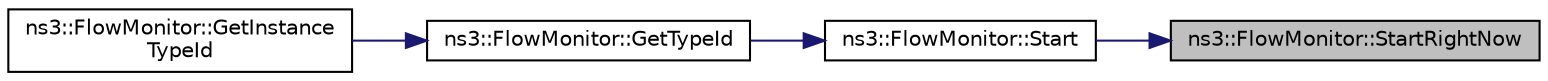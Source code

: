 digraph "ns3::FlowMonitor::StartRightNow"
{
 // LATEX_PDF_SIZE
  edge [fontname="Helvetica",fontsize="10",labelfontname="Helvetica",labelfontsize="10"];
  node [fontname="Helvetica",fontsize="10",shape=record];
  rankdir="RL";
  Node1 [label="ns3::FlowMonitor::StartRightNow",height=0.2,width=0.4,color="black", fillcolor="grey75", style="filled", fontcolor="black",tooltip="Begin monitoring flows right now"];
  Node1 -> Node2 [dir="back",color="midnightblue",fontsize="10",style="solid",fontname="Helvetica"];
  Node2 [label="ns3::FlowMonitor::Start",height=0.2,width=0.4,color="black", fillcolor="white", style="filled",URL="$classns3_1_1_flow_monitor.html#a32cb7ddc6d0956518a59f7ed91de7f6d",tooltip="Set the time, counting from the current time, from which to start monitoring flows."];
  Node2 -> Node3 [dir="back",color="midnightblue",fontsize="10",style="solid",fontname="Helvetica"];
  Node3 [label="ns3::FlowMonitor::GetTypeId",height=0.2,width=0.4,color="black", fillcolor="white", style="filled",URL="$classns3_1_1_flow_monitor.html#af008c9694678b4e7a1a7d979e71a7c1d",tooltip="Get the type ID."];
  Node3 -> Node4 [dir="back",color="midnightblue",fontsize="10",style="solid",fontname="Helvetica"];
  Node4 [label="ns3::FlowMonitor::GetInstance\lTypeId",height=0.2,width=0.4,color="black", fillcolor="white", style="filled",URL="$classns3_1_1_flow_monitor.html#a079cb57dfa6bcc8f9de9b94b95ecbd9f",tooltip="Get the most derived TypeId for this Object."];
}
